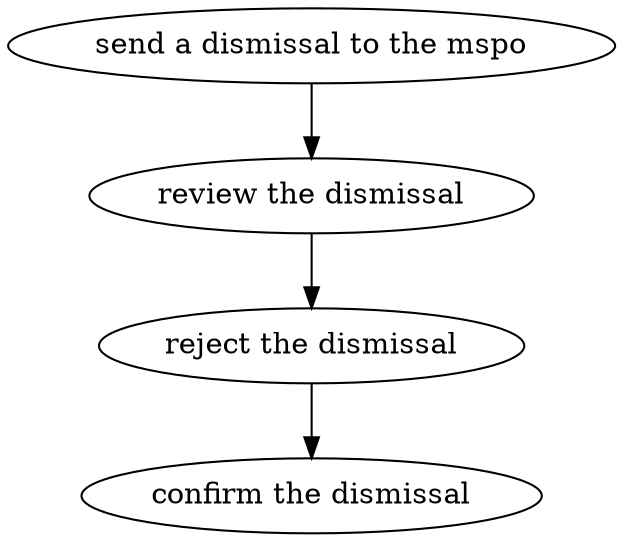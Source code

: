 strict digraph "doc-10.6" {
	graph [name="doc-10.6"];
	"send a dismissal to the mspo"	[attrs="{'type': 'Activity', 'label': 'send a dismissal to the mspo'}"];
	"review the dismissal"	[attrs="{'type': 'Activity', 'label': 'review the dismissal'}"];
	"send a dismissal to the mspo" -> "review the dismissal"	[attrs="{'type': 'flow', 'label': 'flow'}"];
	"reject the dismissal"	[attrs="{'type': 'Activity', 'label': 'reject the dismissal'}"];
	"review the dismissal" -> "reject the dismissal"	[attrs="{'type': 'flow', 'label': 'flow'}"];
	"confirm the dismissal"	[attrs="{'type': 'Activity', 'label': 'confirm the dismissal'}"];
	"reject the dismissal" -> "confirm the dismissal"	[attrs="{'type': 'flow', 'label': 'flow'}"];
}
